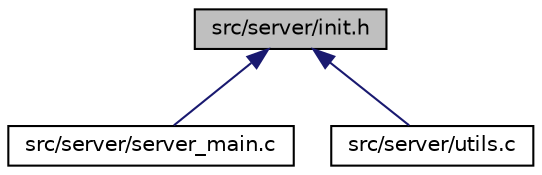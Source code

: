 digraph "src/server/init.h"
{
 // LATEX_PDF_SIZE
  edge [fontname="Helvetica",fontsize="10",labelfontname="Helvetica",labelfontsize="10"];
  node [fontname="Helvetica",fontsize="10",shape=record];
  Node1 [label="src/server/init.h",height=0.2,width=0.4,color="black", fillcolor="grey75", style="filled", fontcolor="black",tooltip="Header de init.c."];
  Node1 -> Node2 [dir="back",color="midnightblue",fontsize="10",style="solid",fontname="Helvetica"];
  Node2 [label="src/server/server_main.c",height=0.2,width=0.4,color="black", fillcolor="white", style="filled",URL="$server__main_8c.html",tooltip="Fonction principale du serveur."];
  Node1 -> Node3 [dir="back",color="midnightblue",fontsize="10",style="solid",fontname="Helvetica"];
  Node3 [label="src/server/utils.c",height=0.2,width=0.4,color="black", fillcolor="white", style="filled",URL="$utils_8c.html",tooltip="Fonctions d'initialisation pour les sockets."];
}
